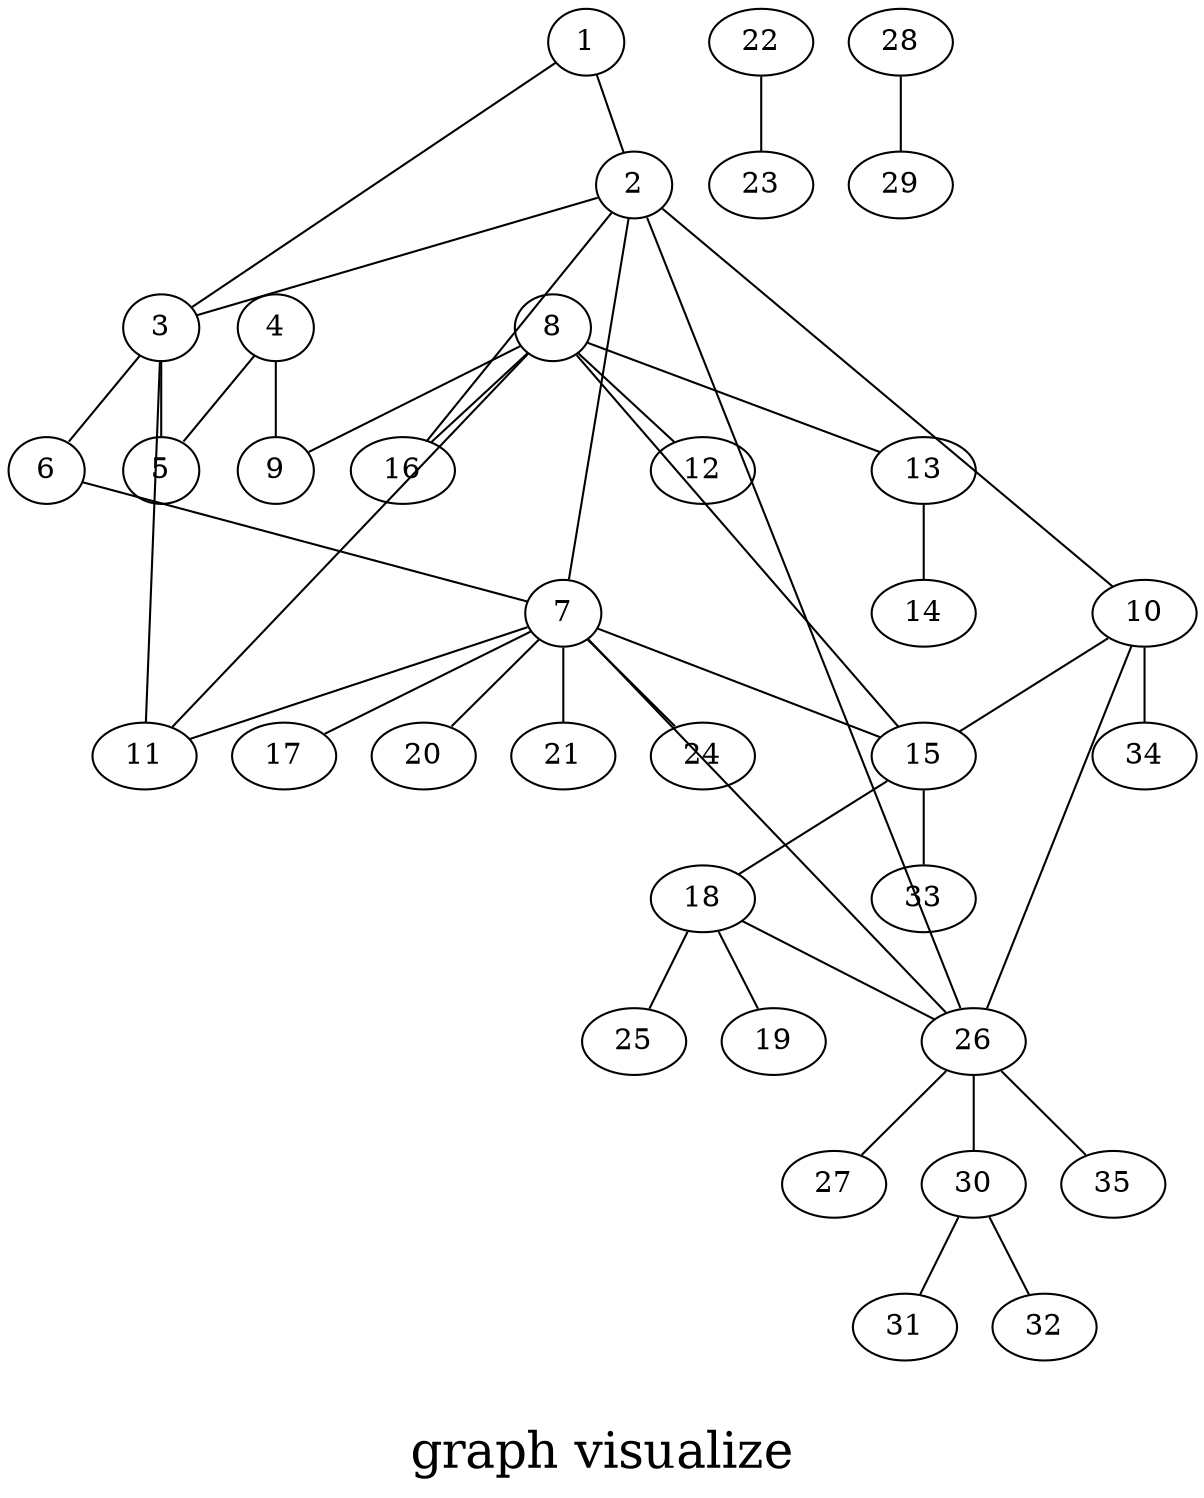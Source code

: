 /*****
graph visualize
*****/

graph G {
  graph [splines=false overlap=false]
  node  [shape=ellipse, width=0.3, height=0.3]
  1 ;
  2 ;
  3 ;
  4 ;
  5 ;
  6 ;
  7 ;
  8 ;
  9 ;
  10 ;
  11 ;
  12 ;
  13 ;
  14 ;
  15 ;
  16 ;
  17 ;
  18 ;
  19 ;
  20 ;
  21 ;
  22 ;
  23 ;
  24 ;
  25 ;
  26 ;
  27 ;
  28 ;
  29 ;
  30 ;
  31 ;
  32 ;
  33 ;
  34 ;
  35 ;
  1 -- 2;
  1 -- 3;
  2 -- 3;
  2 -- 7;
  2 -- 10;
  2 -- 16;
  2 -- 26;
  3 -- 5;
  3 -- 6;
  3 -- 11;
  4 -- 5;
  4 -- 9;
  6 -- 7;
  7 -- 11;
  7 -- 15;
  7 -- 17;
  7 -- 20;
  7 -- 21;
  7 -- 24;
  7 -- 26;
  8 -- 9;
  8 -- 11;
  8 -- 12;
  8 -- 13;
  8 -- 15;
  8 -- 16;
  10 -- 15;
  10 -- 26;
  10 -- 34;
  13 -- 14;
  15 -- 18;
  15 -- 33;
  18 -- 19;
  18 -- 25;
  18 -- 26;
  22 -- 23;
  26 -- 27;
  26 -- 30;
  26 -- 35;
  28 -- 29;
  30 -- 31;
  30 -- 32;
  label = "\ngraph visualize\n";  fontsize=24;
}
